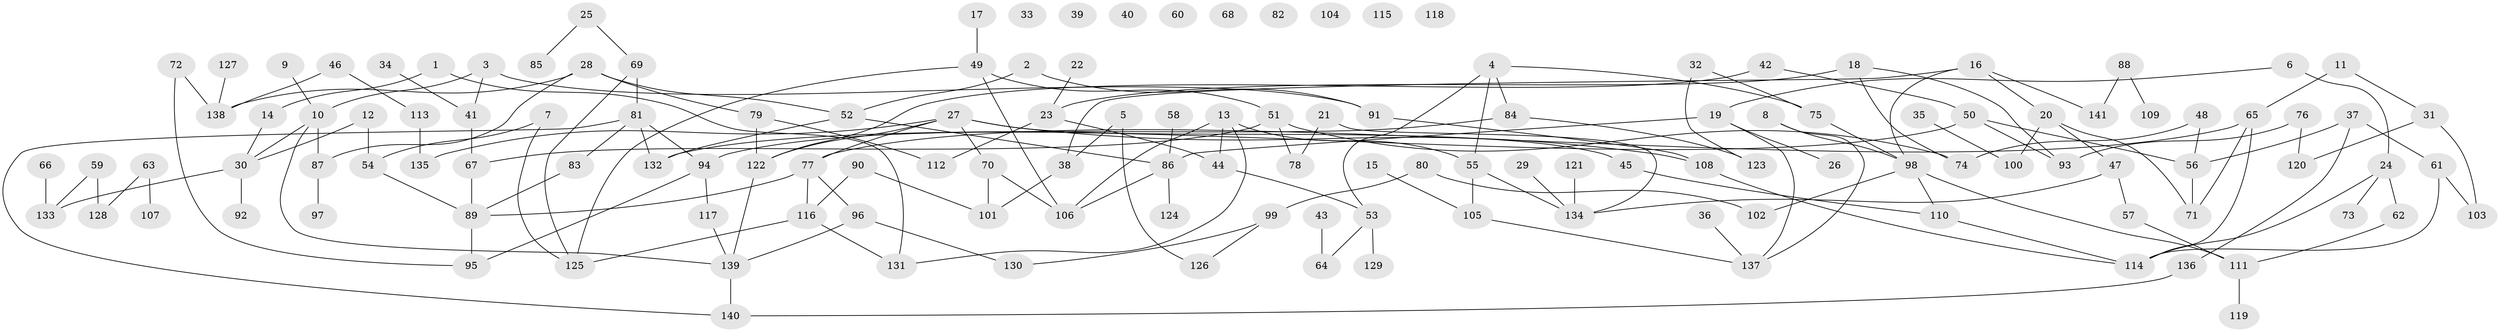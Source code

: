 // Generated by graph-tools (version 1.1) at 2025/25/03/09/25 03:25:21]
// undirected, 141 vertices, 178 edges
graph export_dot {
graph [start="1"]
  node [color=gray90,style=filled];
  1;
  2;
  3;
  4;
  5;
  6;
  7;
  8;
  9;
  10;
  11;
  12;
  13;
  14;
  15;
  16;
  17;
  18;
  19;
  20;
  21;
  22;
  23;
  24;
  25;
  26;
  27;
  28;
  29;
  30;
  31;
  32;
  33;
  34;
  35;
  36;
  37;
  38;
  39;
  40;
  41;
  42;
  43;
  44;
  45;
  46;
  47;
  48;
  49;
  50;
  51;
  52;
  53;
  54;
  55;
  56;
  57;
  58;
  59;
  60;
  61;
  62;
  63;
  64;
  65;
  66;
  67;
  68;
  69;
  70;
  71;
  72;
  73;
  74;
  75;
  76;
  77;
  78;
  79;
  80;
  81;
  82;
  83;
  84;
  85;
  86;
  87;
  88;
  89;
  90;
  91;
  92;
  93;
  94;
  95;
  96;
  97;
  98;
  99;
  100;
  101;
  102;
  103;
  104;
  105;
  106;
  107;
  108;
  109;
  110;
  111;
  112;
  113;
  114;
  115;
  116;
  117;
  118;
  119;
  120;
  121;
  122;
  123;
  124;
  125;
  126;
  127;
  128;
  129;
  130;
  131;
  132;
  133;
  134;
  135;
  136;
  137;
  138;
  139;
  140;
  141;
  1 -- 14;
  1 -- 131;
  2 -- 52;
  2 -- 91;
  3 -- 10;
  3 -- 41;
  3 -- 91;
  4 -- 53;
  4 -- 55;
  4 -- 75;
  4 -- 84;
  5 -- 38;
  5 -- 126;
  6 -- 19;
  6 -- 24;
  7 -- 54;
  7 -- 125;
  8 -- 98;
  8 -- 137;
  9 -- 10;
  10 -- 30;
  10 -- 87;
  10 -- 139;
  11 -- 31;
  11 -- 65;
  12 -- 30;
  12 -- 54;
  13 -- 44;
  13 -- 55;
  13 -- 106;
  13 -- 131;
  14 -- 30;
  15 -- 105;
  16 -- 20;
  16 -- 38;
  16 -- 98;
  16 -- 141;
  17 -- 49;
  18 -- 23;
  18 -- 74;
  18 -- 93;
  19 -- 26;
  19 -- 86;
  19 -- 137;
  20 -- 47;
  20 -- 71;
  20 -- 100;
  21 -- 78;
  21 -- 134;
  22 -- 23;
  23 -- 44;
  23 -- 112;
  24 -- 62;
  24 -- 73;
  24 -- 114;
  25 -- 69;
  25 -- 85;
  27 -- 45;
  27 -- 70;
  27 -- 77;
  27 -- 108;
  27 -- 122;
  27 -- 135;
  28 -- 52;
  28 -- 79;
  28 -- 87;
  28 -- 138;
  29 -- 134;
  30 -- 92;
  30 -- 133;
  31 -- 103;
  31 -- 120;
  32 -- 75;
  32 -- 123;
  34 -- 41;
  35 -- 100;
  36 -- 137;
  37 -- 56;
  37 -- 61;
  37 -- 136;
  38 -- 101;
  41 -- 67;
  42 -- 50;
  42 -- 122;
  43 -- 64;
  44 -- 53;
  45 -- 110;
  46 -- 113;
  46 -- 138;
  47 -- 57;
  47 -- 134;
  48 -- 56;
  48 -- 74;
  49 -- 51;
  49 -- 106;
  49 -- 125;
  50 -- 56;
  50 -- 93;
  50 -- 94;
  51 -- 67;
  51 -- 74;
  51 -- 78;
  52 -- 86;
  52 -- 132;
  53 -- 64;
  53 -- 129;
  54 -- 89;
  55 -- 105;
  55 -- 134;
  56 -- 71;
  57 -- 111;
  58 -- 86;
  59 -- 128;
  59 -- 133;
  61 -- 103;
  61 -- 114;
  62 -- 111;
  63 -- 107;
  63 -- 128;
  65 -- 71;
  65 -- 77;
  65 -- 114;
  66 -- 133;
  67 -- 89;
  69 -- 81;
  69 -- 125;
  70 -- 101;
  70 -- 106;
  72 -- 95;
  72 -- 138;
  75 -- 98;
  76 -- 93;
  76 -- 120;
  77 -- 89;
  77 -- 96;
  77 -- 116;
  79 -- 112;
  79 -- 122;
  80 -- 99;
  80 -- 102;
  81 -- 83;
  81 -- 94;
  81 -- 132;
  81 -- 140;
  83 -- 89;
  84 -- 123;
  84 -- 132;
  86 -- 106;
  86 -- 124;
  87 -- 97;
  88 -- 109;
  88 -- 141;
  89 -- 95;
  90 -- 101;
  90 -- 116;
  91 -- 108;
  94 -- 95;
  94 -- 117;
  96 -- 130;
  96 -- 139;
  98 -- 102;
  98 -- 110;
  98 -- 111;
  99 -- 126;
  99 -- 130;
  105 -- 137;
  108 -- 114;
  110 -- 114;
  111 -- 119;
  113 -- 135;
  116 -- 125;
  116 -- 131;
  117 -- 139;
  121 -- 134;
  122 -- 139;
  127 -- 138;
  136 -- 140;
  139 -- 140;
}
